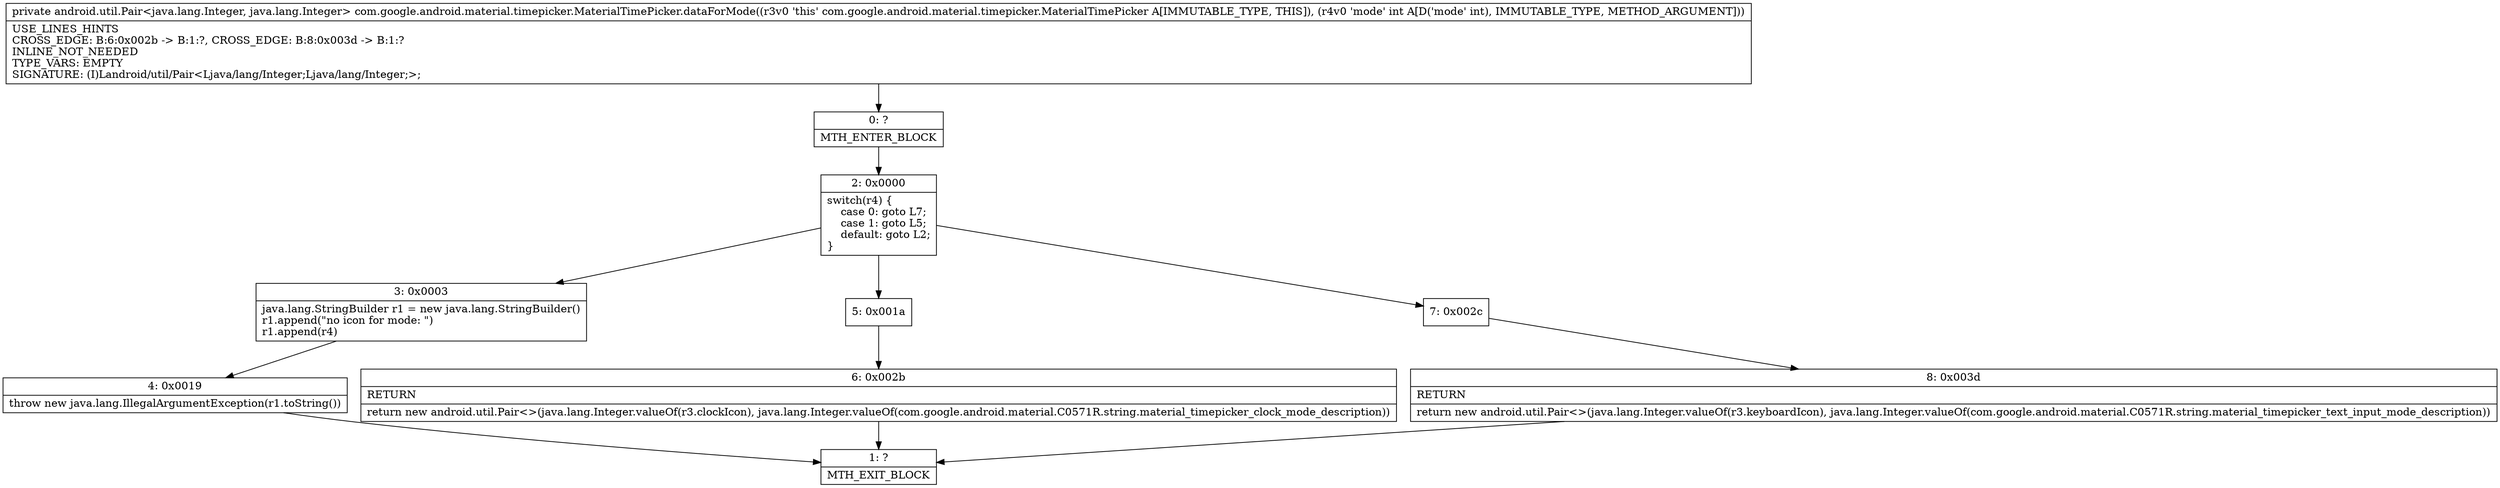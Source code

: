 digraph "CFG forcom.google.android.material.timepicker.MaterialTimePicker.dataForMode(I)Landroid\/util\/Pair;" {
Node_0 [shape=record,label="{0\:\ ?|MTH_ENTER_BLOCK\l}"];
Node_2 [shape=record,label="{2\:\ 0x0000|switch(r4) \{\l    case 0: goto L7;\l    case 1: goto L5;\l    default: goto L2;\l\}\l}"];
Node_3 [shape=record,label="{3\:\ 0x0003|java.lang.StringBuilder r1 = new java.lang.StringBuilder()\lr1.append(\"no icon for mode: \")\lr1.append(r4)\l}"];
Node_4 [shape=record,label="{4\:\ 0x0019|throw new java.lang.IllegalArgumentException(r1.toString())\l}"];
Node_1 [shape=record,label="{1\:\ ?|MTH_EXIT_BLOCK\l}"];
Node_5 [shape=record,label="{5\:\ 0x001a}"];
Node_6 [shape=record,label="{6\:\ 0x002b|RETURN\l|return new android.util.Pair\<\>(java.lang.Integer.valueOf(r3.clockIcon), java.lang.Integer.valueOf(com.google.android.material.C0571R.string.material_timepicker_clock_mode_description))\l}"];
Node_7 [shape=record,label="{7\:\ 0x002c}"];
Node_8 [shape=record,label="{8\:\ 0x003d|RETURN\l|return new android.util.Pair\<\>(java.lang.Integer.valueOf(r3.keyboardIcon), java.lang.Integer.valueOf(com.google.android.material.C0571R.string.material_timepicker_text_input_mode_description))\l}"];
MethodNode[shape=record,label="{private android.util.Pair\<java.lang.Integer, java.lang.Integer\> com.google.android.material.timepicker.MaterialTimePicker.dataForMode((r3v0 'this' com.google.android.material.timepicker.MaterialTimePicker A[IMMUTABLE_TYPE, THIS]), (r4v0 'mode' int A[D('mode' int), IMMUTABLE_TYPE, METHOD_ARGUMENT]))  | USE_LINES_HINTS\lCROSS_EDGE: B:6:0x002b \-\> B:1:?, CROSS_EDGE: B:8:0x003d \-\> B:1:?\lINLINE_NOT_NEEDED\lTYPE_VARS: EMPTY\lSIGNATURE: (I)Landroid\/util\/Pair\<Ljava\/lang\/Integer;Ljava\/lang\/Integer;\>;\l}"];
MethodNode -> Node_0;Node_0 -> Node_2;
Node_2 -> Node_3;
Node_2 -> Node_5;
Node_2 -> Node_7;
Node_3 -> Node_4;
Node_4 -> Node_1;
Node_5 -> Node_6;
Node_6 -> Node_1;
Node_7 -> Node_8;
Node_8 -> Node_1;
}

